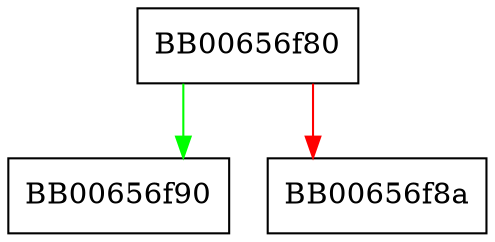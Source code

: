 digraph UI_get_result_minsize {
  node [shape="box"];
  graph [splines=ortho];
  BB00656f80 -> BB00656f90 [color="green"];
  BB00656f80 -> BB00656f8a [color="red"];
}